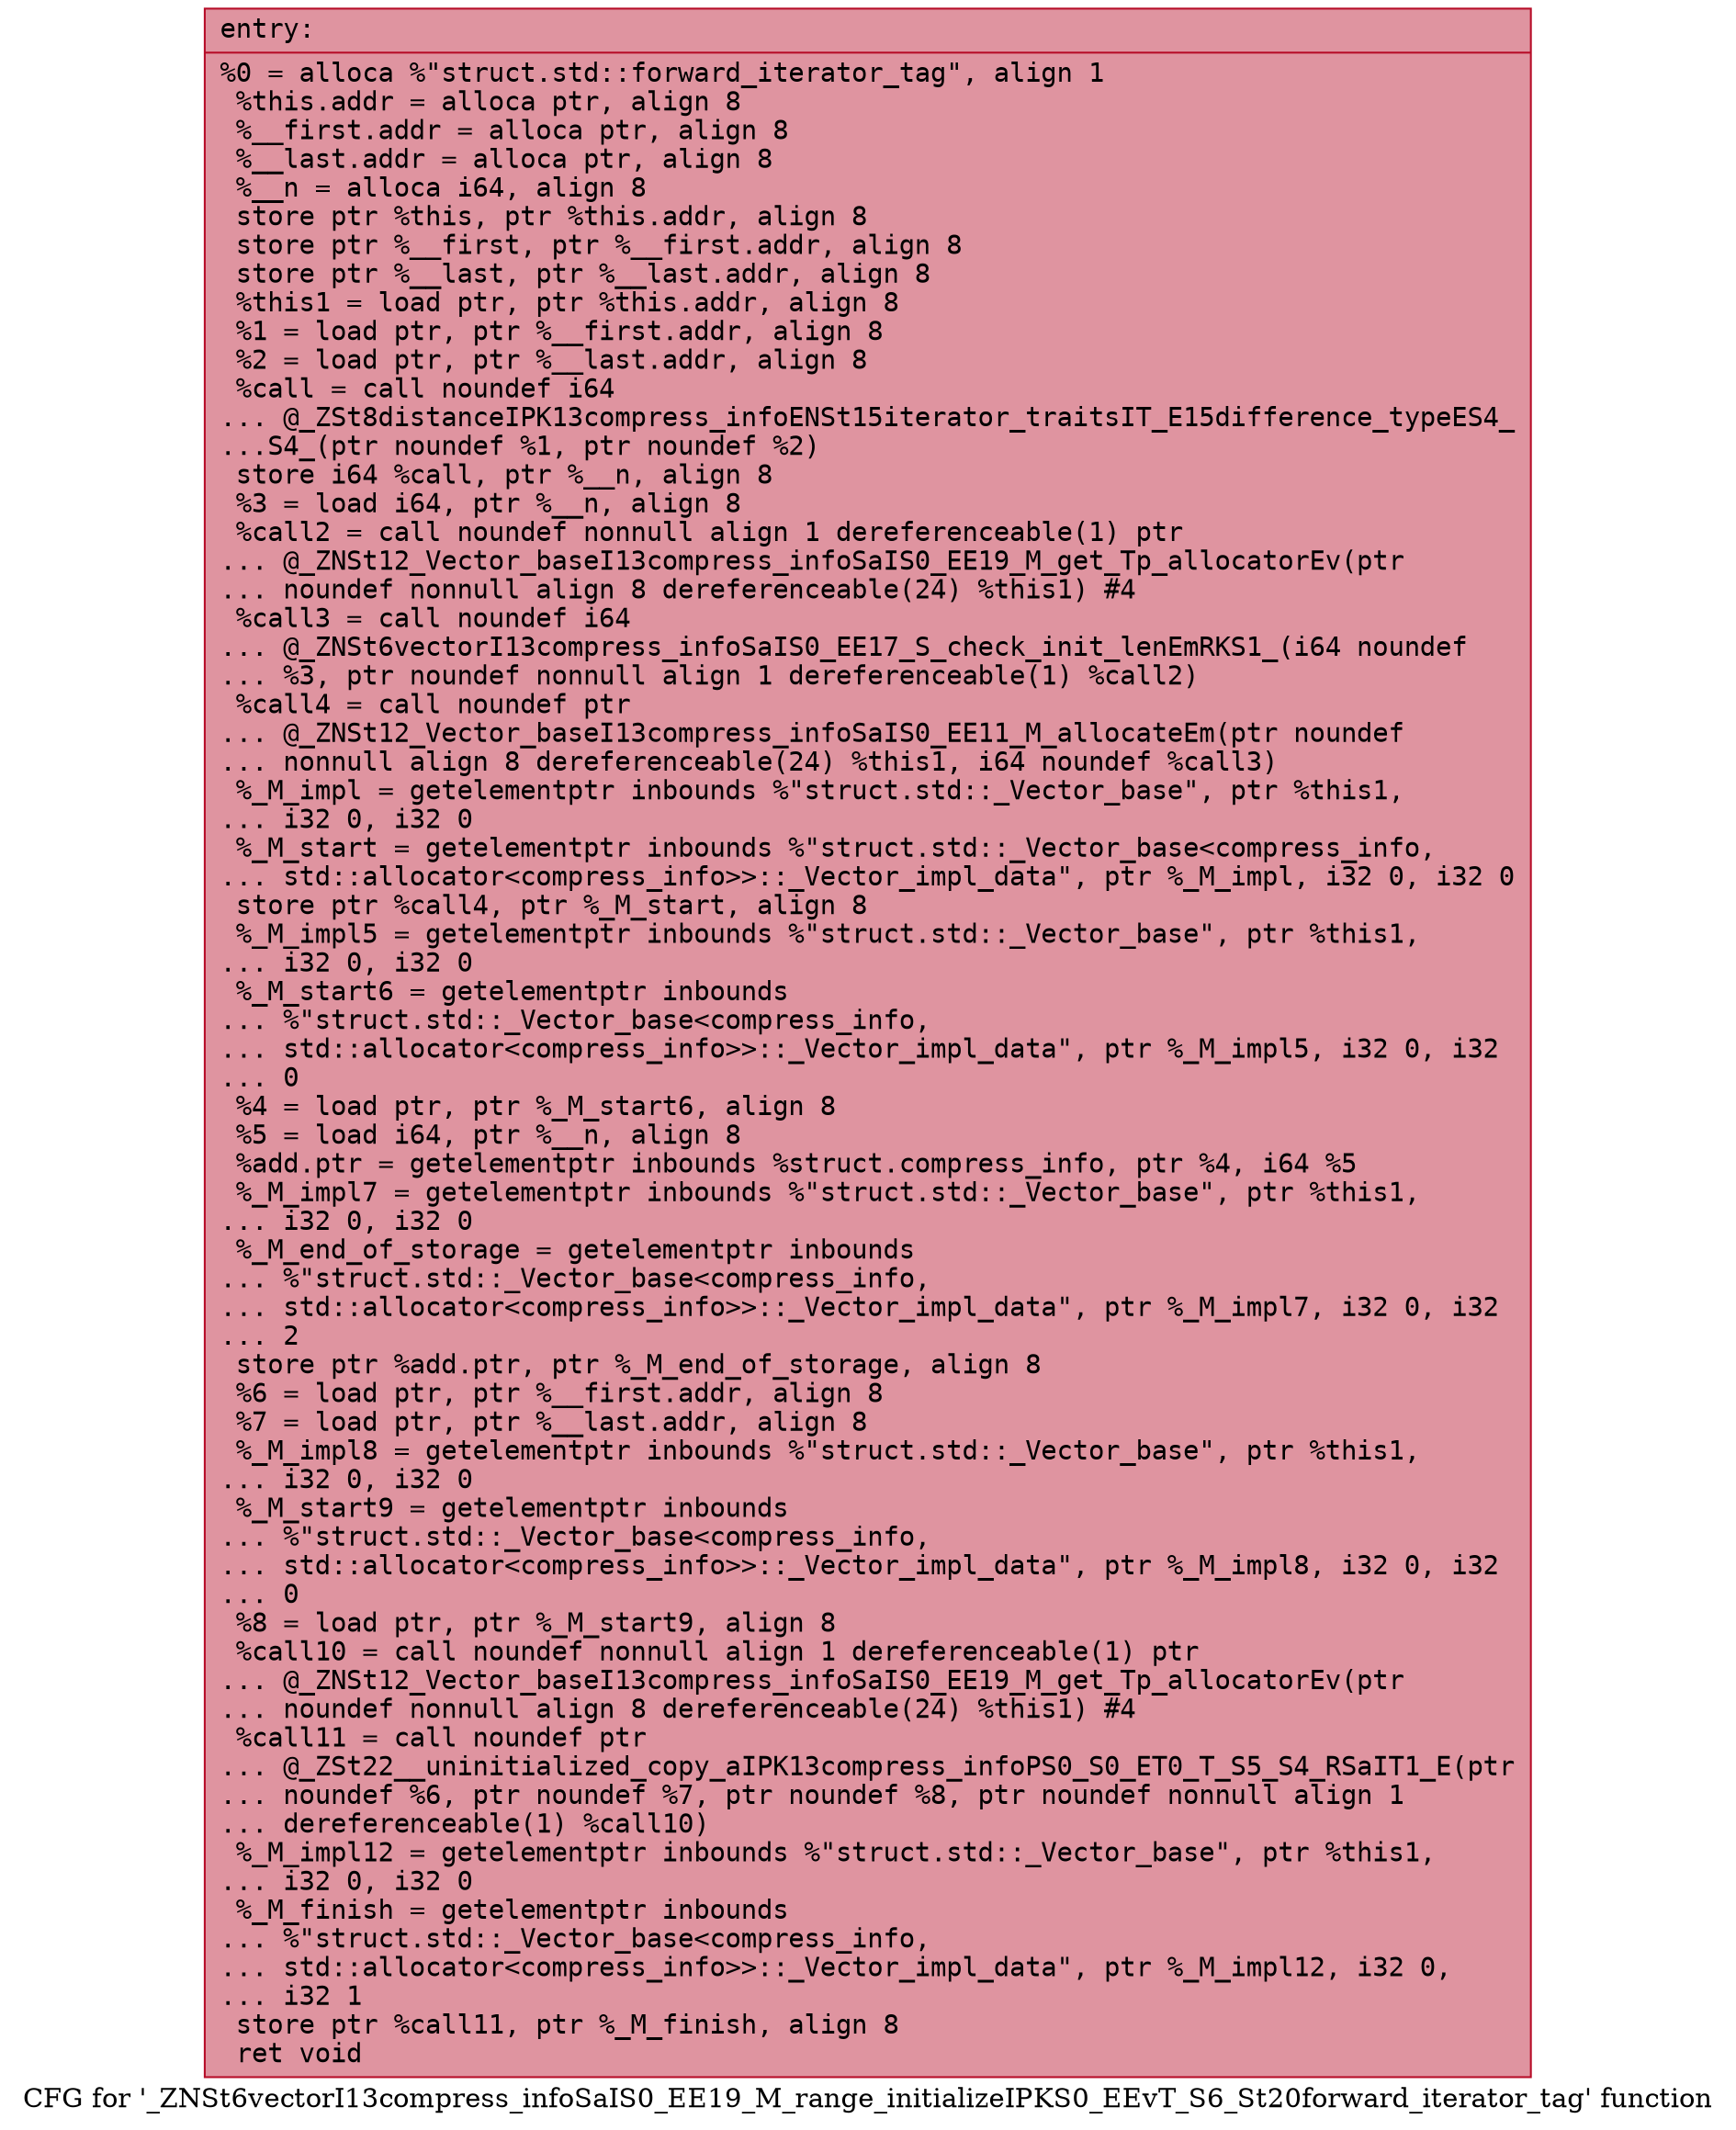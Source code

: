 digraph "CFG for '_ZNSt6vectorI13compress_infoSaIS0_EE19_M_range_initializeIPKS0_EEvT_S6_St20forward_iterator_tag' function" {
	label="CFG for '_ZNSt6vectorI13compress_infoSaIS0_EE19_M_range_initializeIPKS0_EEvT_S6_St20forward_iterator_tag' function";

	Node0x5651cd8550a0 [shape=record,color="#b70d28ff", style=filled, fillcolor="#b70d2870" fontname="Courier",label="{entry:\l|  %0 = alloca %\"struct.std::forward_iterator_tag\", align 1\l  %this.addr = alloca ptr, align 8\l  %__first.addr = alloca ptr, align 8\l  %__last.addr = alloca ptr, align 8\l  %__n = alloca i64, align 8\l  store ptr %this, ptr %this.addr, align 8\l  store ptr %__first, ptr %__first.addr, align 8\l  store ptr %__last, ptr %__last.addr, align 8\l  %this1 = load ptr, ptr %this.addr, align 8\l  %1 = load ptr, ptr %__first.addr, align 8\l  %2 = load ptr, ptr %__last.addr, align 8\l  %call = call noundef i64\l... @_ZSt8distanceIPK13compress_infoENSt15iterator_traitsIT_E15difference_typeES4_\l...S4_(ptr noundef %1, ptr noundef %2)\l  store i64 %call, ptr %__n, align 8\l  %3 = load i64, ptr %__n, align 8\l  %call2 = call noundef nonnull align 1 dereferenceable(1) ptr\l... @_ZNSt12_Vector_baseI13compress_infoSaIS0_EE19_M_get_Tp_allocatorEv(ptr\l... noundef nonnull align 8 dereferenceable(24) %this1) #4\l  %call3 = call noundef i64\l... @_ZNSt6vectorI13compress_infoSaIS0_EE17_S_check_init_lenEmRKS1_(i64 noundef\l... %3, ptr noundef nonnull align 1 dereferenceable(1) %call2)\l  %call4 = call noundef ptr\l... @_ZNSt12_Vector_baseI13compress_infoSaIS0_EE11_M_allocateEm(ptr noundef\l... nonnull align 8 dereferenceable(24) %this1, i64 noundef %call3)\l  %_M_impl = getelementptr inbounds %\"struct.std::_Vector_base\", ptr %this1,\l... i32 0, i32 0\l  %_M_start = getelementptr inbounds %\"struct.std::_Vector_base\<compress_info,\l... std::allocator\<compress_info\>\>::_Vector_impl_data\", ptr %_M_impl, i32 0, i32 0\l  store ptr %call4, ptr %_M_start, align 8\l  %_M_impl5 = getelementptr inbounds %\"struct.std::_Vector_base\", ptr %this1,\l... i32 0, i32 0\l  %_M_start6 = getelementptr inbounds\l... %\"struct.std::_Vector_base\<compress_info,\l... std::allocator\<compress_info\>\>::_Vector_impl_data\", ptr %_M_impl5, i32 0, i32\l... 0\l  %4 = load ptr, ptr %_M_start6, align 8\l  %5 = load i64, ptr %__n, align 8\l  %add.ptr = getelementptr inbounds %struct.compress_info, ptr %4, i64 %5\l  %_M_impl7 = getelementptr inbounds %\"struct.std::_Vector_base\", ptr %this1,\l... i32 0, i32 0\l  %_M_end_of_storage = getelementptr inbounds\l... %\"struct.std::_Vector_base\<compress_info,\l... std::allocator\<compress_info\>\>::_Vector_impl_data\", ptr %_M_impl7, i32 0, i32\l... 2\l  store ptr %add.ptr, ptr %_M_end_of_storage, align 8\l  %6 = load ptr, ptr %__first.addr, align 8\l  %7 = load ptr, ptr %__last.addr, align 8\l  %_M_impl8 = getelementptr inbounds %\"struct.std::_Vector_base\", ptr %this1,\l... i32 0, i32 0\l  %_M_start9 = getelementptr inbounds\l... %\"struct.std::_Vector_base\<compress_info,\l... std::allocator\<compress_info\>\>::_Vector_impl_data\", ptr %_M_impl8, i32 0, i32\l... 0\l  %8 = load ptr, ptr %_M_start9, align 8\l  %call10 = call noundef nonnull align 1 dereferenceable(1) ptr\l... @_ZNSt12_Vector_baseI13compress_infoSaIS0_EE19_M_get_Tp_allocatorEv(ptr\l... noundef nonnull align 8 dereferenceable(24) %this1) #4\l  %call11 = call noundef ptr\l... @_ZSt22__uninitialized_copy_aIPK13compress_infoPS0_S0_ET0_T_S5_S4_RSaIT1_E(ptr\l... noundef %6, ptr noundef %7, ptr noundef %8, ptr noundef nonnull align 1\l... dereferenceable(1) %call10)\l  %_M_impl12 = getelementptr inbounds %\"struct.std::_Vector_base\", ptr %this1,\l... i32 0, i32 0\l  %_M_finish = getelementptr inbounds\l... %\"struct.std::_Vector_base\<compress_info,\l... std::allocator\<compress_info\>\>::_Vector_impl_data\", ptr %_M_impl12, i32 0,\l... i32 1\l  store ptr %call11, ptr %_M_finish, align 8\l  ret void\l}"];
}
